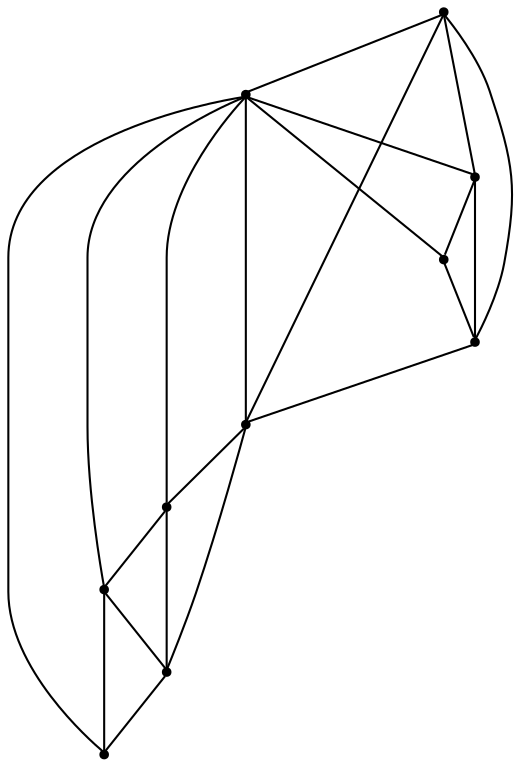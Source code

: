 graph {
  node [shape=point,comment="{\"directed\":false,\"doi\":\"10.1007/978-3-030-04414-5_37\",\"figure\":\"6 (4)\"}"]

  v0 [pos="1179.031577883205,1631.5289039992501"]
  v1 [pos="1080.427371330521,1467.8704740696667"]
  v2 [pos="1170.2613997258925,1584.9415479155305"]
  v3 [pos="1140.068156469321,1557.3293790007417"]
  v4 [pos="992.5830881133347,1587.147148740374"]
  v5 [pos="1021.3898177162124,1616.967334810265"]
  v6 [pos="1021.3898177162124,1557.3293790007415"]
  v7 [pos="984.0359145368888,1641.7803758835728"]
  v8 [pos="1080.426353915838,1706.4315811029635"]
  v9 [pos="1140.068156469321,1616.967334810265"]

  v0 -- v1 [id="-1",pos="1179.031577883205,1631.5289039992501 1215.2977693835974,1531.1391568554027 1185.4763276053054,1456.5906628974653 1080.427371330521,1467.8704740696667"]
  v7 -- v5 [id="-2",pos="984.0359145368888,1641.7803758835728 1021.3898177162124,1616.967334810265 1021.3898177162124,1616.967334810265 1021.3898177162124,1616.967334810265"]
  v5 -- v6 [id="-3",pos="1021.3898177162124,1616.967334810265 1021.3898177162124,1557.3293790007415 1021.3898177162124,1557.3293790007415 1021.3898177162124,1557.3293790007415"]
  v6 -- v1 [id="-4",pos="1021.3898177162124,1557.3293790007415 1080.427371330521,1467.8704740696667 1080.427371330521,1467.8704740696667 1080.427371330521,1467.8704740696667"]
  v1 -- v3 [id="-5",pos="1080.427371330521,1467.8704740696667 1140.068156469321,1557.3293790007417 1140.068156469321,1557.3293790007417 1140.068156469321,1557.3293790007417"]
  v8 -- v5 [id="-6",pos="1080.426353915838,1706.4315811029635 1021.3898177162124,1616.967334810265 1021.3898177162124,1616.967334810265 1021.3898177162124,1616.967334810265"]
  v9 -- v8 [id="-7",pos="1140.068156469321,1616.967334810265 1080.426353915838,1706.4315811029635 1080.426353915838,1706.4315811029635 1080.426353915838,1706.4315811029635"]
  v3 -- v9 [id="-8",pos="1140.068156469321,1557.3293790007417 1140.068156469321,1616.967334810265 1140.068156469321,1616.967334810265 1140.068156469321,1616.967334810265"]
  v9 -- v0 [id="-9",pos="1140.068156469321,1616.967334810265 1179.031577883205,1631.5289039992501 1179.031577883205,1631.5289039992501 1179.031577883205,1631.5289039992501"]
  v8 -- v1 [id="-10",pos="1080.426353915838,1706.4315811029635 946.9133778153589,1710.061290676962 946.9133778153589,1650.4233348674388 946.9133778153589,1590.7811822737824 946.9133778153589,1531.1433536395357 946.9133778153589,1471.5012010458793 1080.427371330521,1467.8704740696667"]
  v7 -- v1 [id="-11",pos="984.0359145368888,1641.7803758835728 947.0008754781112,1575.295557523861 954.3687382599319,1468.4089341914673 1080.427371330521,1467.8704740696667"]
  v2 -- v9 [id="-12",pos="1170.2613997258925,1584.9415479155305 1164.0940373478165,1598.7957764380394 1153.6213840059559,1610.1918071147888 1140.068156469321,1616.967334810265"]
  v8 -- v0 [id="-13",pos="1080.426353915838,1706.4315811029635 1170.5656067161594,1710.061290676962 1179.029479465421,1631.5289039992504 1179.031577883205,1631.5289039992501"]
  v8 -- v7 [id="-14",pos="1080.426353915838,1706.4315811029635 1020.6445547100425,1706.4315811029635 990.828834391978,1675.8616760261175 984.0359145368888,1641.7803758835728"]
  v7 -- v4 [id="-15",pos="984.0359145368888,1641.7803758835728 979.9867925218341,1622.9893787385781 983.097187751396,1603.1097901778062 992.5830881133347,1587.147148740374"]
  v4 -- v6 [id="-16",pos="992.5830881133347,1587.147148740374 998.587168695953,1574.1975296694752 1008.6209766773393,1563.7142817532563 1021.3898177162124,1557.3293790007415"]
  v1 -- v2 [id="-17",pos="1080.427371330521,1467.8704740696667 1172.6021398299101,1467.8672946877477 1193.548205819076,1539.0962688206716 1170.2613997258925,1584.9415479155305"]
  v1 -- v4 [id="-18",pos="1080.427371330521,1467.8704740696667 987.3018896591426,1467.8714914718807 967.2230636385489,1541.5204049634153 992.5830881133347,1587.147148740374"]
  v4 -- v5 [id="-19",pos="992.5830881133347,1587.147148740374 998.5727160342803,1600.0904392638981 1008.6117811668855,1610.5841927991646 1021.3898177162124,1616.967334810265"]
  v0 -- v2 [id="-20",pos="1179.031577883205,1631.5289039992501 1174.0149094294227,1651.0584155183117 1188.2847260413855,1616.1089259297858 1170.2613997258925,1584.9415479155305"]
  v2 -- v3 [id="-21",pos="1170.2613997258925,1584.9415479155305 1164.347812755871,1574.6253538240921 1154.87916585468,1564.7332350369297 1140.068156469321,1557.3293790007417"]
}